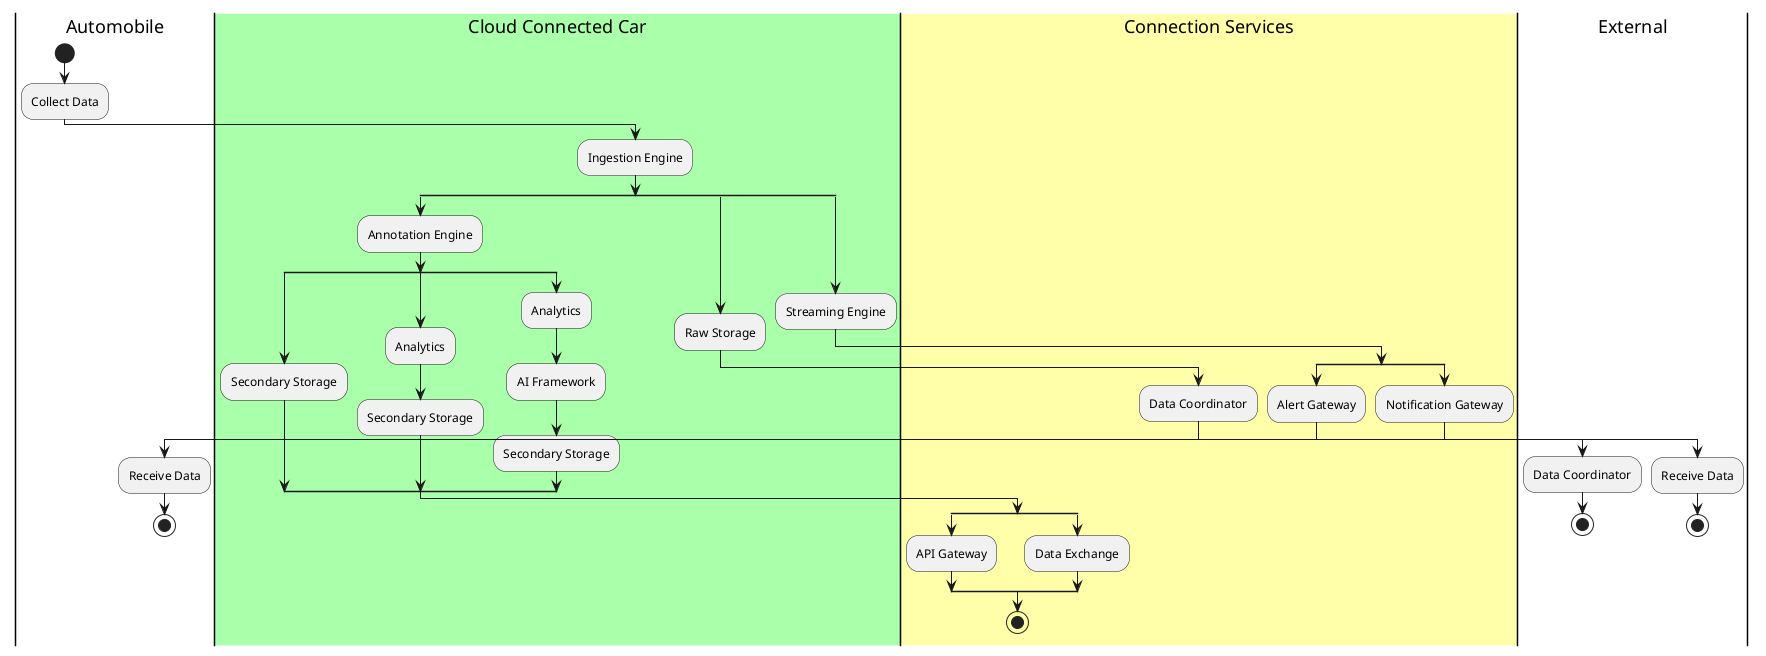 @startuml

|Automobile|
start
:Collect Data;
|#aaffaa|Cloud Connected Car|
:Ingestion Engine;
split
    |Cloud Connected Car|
    :Annotation Engine;
    split
        :Secondary Storage;
    split again
        :Analytics;
        :Secondary Storage;
    split again
        :Analytics;
        :AI Framework;
        :Secondary Storage;
    split end
    split
        |Connection Services|
        :API Gateway;
    split again
        |Connection Services|
        :Data Exchange;
    split end
    stop
split again
    |Cloud Connected Car|
    :Raw Storage;
    |Connection Services|
    :Data Coordinator;
    |External|
    :Data Coordinator;
    stop
split again
    |Cloud Connected Car|
    :Streaming Engine;
    split
      |#ffffaa|Connection Services|
      :Alert Gateway;
      |Automobile|
      :Receive Data;
      stop
    split again
      |Connection Services|
      :Notification Gateway;
      |External|
      :Receive Data;
      stop
    split end
end split
@enduml
